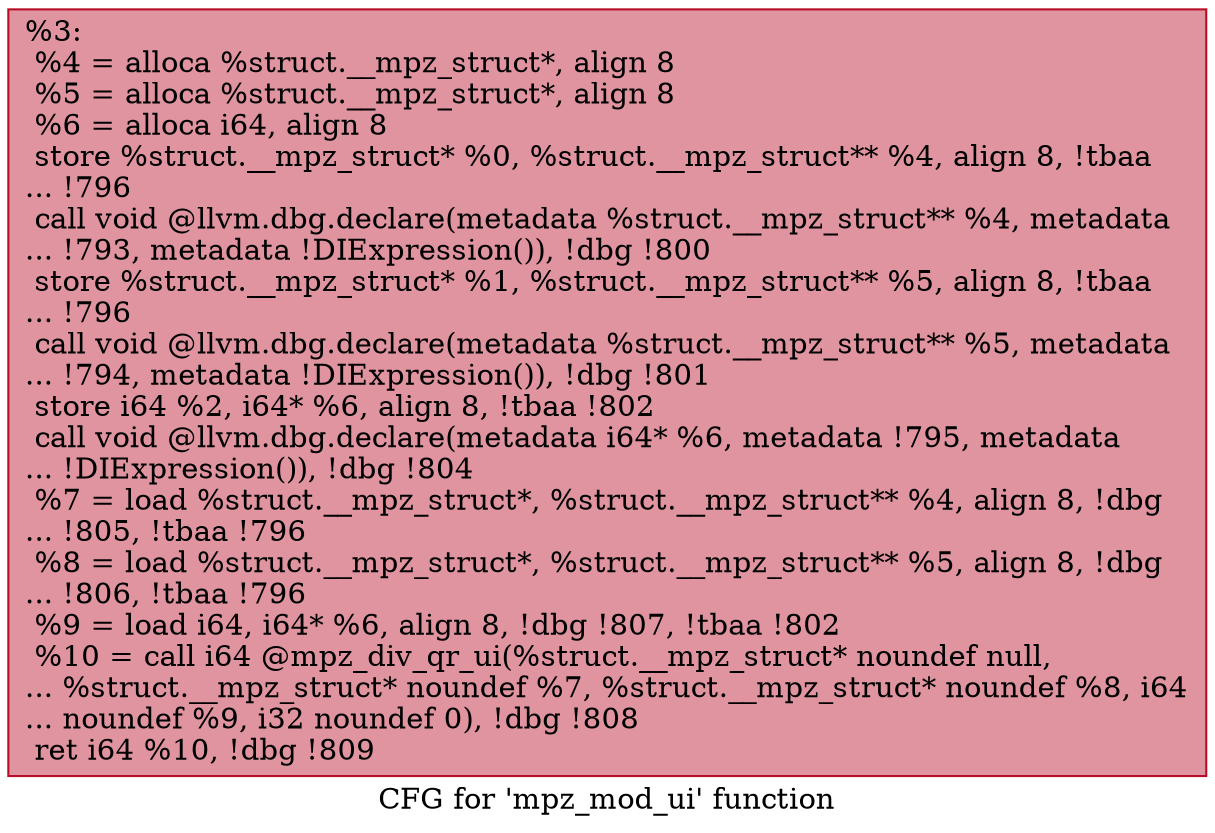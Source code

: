 digraph "CFG for 'mpz_mod_ui' function" {
	label="CFG for 'mpz_mod_ui' function";

	Node0x277eb60 [shape=record,color="#b70d28ff", style=filled, fillcolor="#b70d2870",label="{%3:\l  %4 = alloca %struct.__mpz_struct*, align 8\l  %5 = alloca %struct.__mpz_struct*, align 8\l  %6 = alloca i64, align 8\l  store %struct.__mpz_struct* %0, %struct.__mpz_struct** %4, align 8, !tbaa\l... !796\l  call void @llvm.dbg.declare(metadata %struct.__mpz_struct** %4, metadata\l... !793, metadata !DIExpression()), !dbg !800\l  store %struct.__mpz_struct* %1, %struct.__mpz_struct** %5, align 8, !tbaa\l... !796\l  call void @llvm.dbg.declare(metadata %struct.__mpz_struct** %5, metadata\l... !794, metadata !DIExpression()), !dbg !801\l  store i64 %2, i64* %6, align 8, !tbaa !802\l  call void @llvm.dbg.declare(metadata i64* %6, metadata !795, metadata\l... !DIExpression()), !dbg !804\l  %7 = load %struct.__mpz_struct*, %struct.__mpz_struct** %4, align 8, !dbg\l... !805, !tbaa !796\l  %8 = load %struct.__mpz_struct*, %struct.__mpz_struct** %5, align 8, !dbg\l... !806, !tbaa !796\l  %9 = load i64, i64* %6, align 8, !dbg !807, !tbaa !802\l  %10 = call i64 @mpz_div_qr_ui(%struct.__mpz_struct* noundef null,\l... %struct.__mpz_struct* noundef %7, %struct.__mpz_struct* noundef %8, i64\l... noundef %9, i32 noundef 0), !dbg !808\l  ret i64 %10, !dbg !809\l}"];
}
